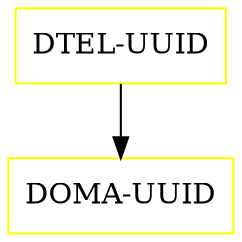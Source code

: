 digraph G {
  "DTEL-UUID" [shape=box,color=yellow];
  "DOMA-UUID" [shape=box,color=yellow,URL="./DOMA_UUID.html"];
  "DTEL-UUID" -> "DOMA-UUID";
}
